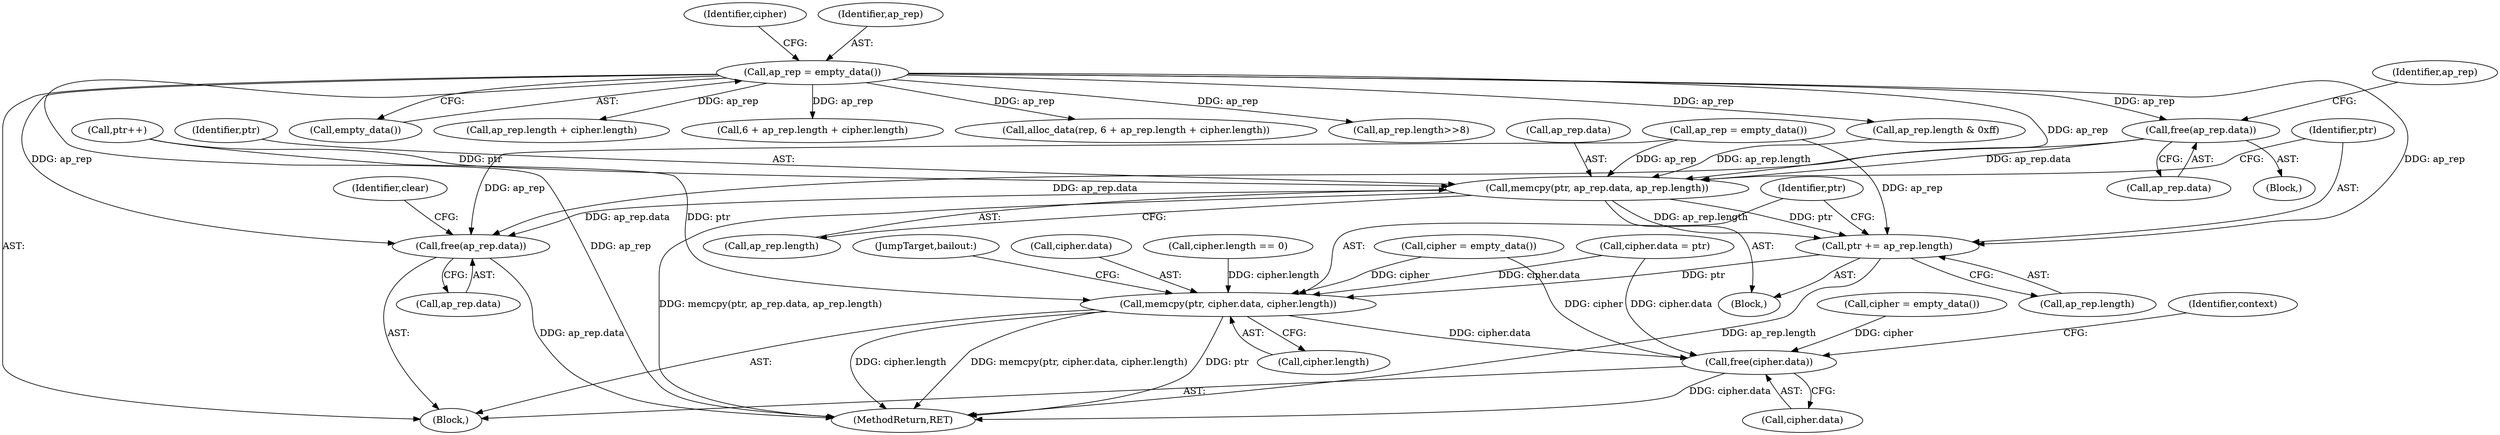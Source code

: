 digraph "0_krb5_cf1a0c411b2668c57c41e9c4efd15ba17b6b322c@API" {
"1001017" [label="(Call,free(ap_rep.data))"];
"1000137" [label="(Call,ap_rep = empty_data())"];
"1001203" [label="(Call,memcpy(ptr, ap_rep.data, ap_rep.length))"];
"1001211" [label="(Call,ptr += ap_rep.length)"];
"1001216" [label="(Call,memcpy(ptr, cipher.data, cipher.length))"];
"1001242" [label="(Call,free(cipher.data))"];
"1001234" [label="(Call,free(ap_rep.data))"];
"1000142" [label="(Identifier,cipher)"];
"1001218" [label="(Call,cipher.data)"];
"1001240" [label="(Identifier,clear)"];
"1001006" [label="(Call,cipher.length == 0)"];
"1000130" [label="(Block,)"];
"1000139" [label="(Call,empty_data())"];
"1001208" [label="(Call,ap_rep.length)"];
"1001224" [label="(JumpTarget,bailout:)"];
"1001247" [label="(Identifier,context)"];
"1001217" [label="(Identifier,ptr)"];
"1001212" [label="(Identifier,ptr)"];
"1000953" [label="(Call,cipher = empty_data())"];
"1001211" [label="(Call,ptr += ap_rep.length)"];
"1001191" [label="(Call,ptr++)"];
"1001204" [label="(Identifier,ptr)"];
"1001017" [label="(Call,free(ap_rep.data))"];
"1001242" [label="(Call,free(cipher.data))"];
"1001216" [label="(Call,memcpy(ptr, cipher.data, cipher.length))"];
"1001202" [label="(Block,)"];
"1001018" [label="(Call,ap_rep.data)"];
"1001203" [label="(Call,memcpy(ptr, ap_rep.data, ap_rep.length))"];
"1001133" [label="(Call,ap_rep.length + cipher.length)"];
"1001016" [label="(Block,)"];
"1000141" [label="(Call,cipher = empty_data())"];
"1001131" [label="(Call,6 + ap_rep.length + cipher.length)"];
"1001213" [label="(Call,ap_rep.length)"];
"1000475" [label="(Call,cipher.data = ptr)"];
"1001221" [label="(Call,cipher.length)"];
"1001129" [label="(Call,alloc_data(rep, 6 + ap_rep.length + cipher.length))"];
"1001243" [label="(Call,cipher.data)"];
"1001183" [label="(Call,ap_rep.length>>8)"];
"1001260" [label="(MethodReturn,RET)"];
"1000138" [label="(Identifier,ap_rep)"];
"1001193" [label="(Call,ap_rep.length & 0xff)"];
"1001022" [label="(Identifier,ap_rep)"];
"1001235" [label="(Call,ap_rep.data)"];
"1001205" [label="(Call,ap_rep.data)"];
"1000137" [label="(Call,ap_rep = empty_data())"];
"1001234" [label="(Call,free(ap_rep.data))"];
"1001021" [label="(Call,ap_rep = empty_data())"];
"1001017" -> "1001016"  [label="AST: "];
"1001017" -> "1001018"  [label="CFG: "];
"1001018" -> "1001017"  [label="AST: "];
"1001022" -> "1001017"  [label="CFG: "];
"1000137" -> "1001017"  [label="DDG: ap_rep"];
"1001017" -> "1001203"  [label="DDG: ap_rep.data"];
"1001017" -> "1001234"  [label="DDG: ap_rep.data"];
"1000137" -> "1000130"  [label="AST: "];
"1000137" -> "1000139"  [label="CFG: "];
"1000138" -> "1000137"  [label="AST: "];
"1000139" -> "1000137"  [label="AST: "];
"1000142" -> "1000137"  [label="CFG: "];
"1000137" -> "1001260"  [label="DDG: ap_rep"];
"1000137" -> "1001129"  [label="DDG: ap_rep"];
"1000137" -> "1001131"  [label="DDG: ap_rep"];
"1000137" -> "1001133"  [label="DDG: ap_rep"];
"1000137" -> "1001183"  [label="DDG: ap_rep"];
"1000137" -> "1001193"  [label="DDG: ap_rep"];
"1000137" -> "1001203"  [label="DDG: ap_rep"];
"1000137" -> "1001211"  [label="DDG: ap_rep"];
"1000137" -> "1001234"  [label="DDG: ap_rep"];
"1001203" -> "1001202"  [label="AST: "];
"1001203" -> "1001208"  [label="CFG: "];
"1001204" -> "1001203"  [label="AST: "];
"1001205" -> "1001203"  [label="AST: "];
"1001208" -> "1001203"  [label="AST: "];
"1001212" -> "1001203"  [label="CFG: "];
"1001203" -> "1001260"  [label="DDG: memcpy(ptr, ap_rep.data, ap_rep.length)"];
"1001191" -> "1001203"  [label="DDG: ptr"];
"1001021" -> "1001203"  [label="DDG: ap_rep"];
"1001193" -> "1001203"  [label="DDG: ap_rep.length"];
"1001203" -> "1001211"  [label="DDG: ap_rep.length"];
"1001203" -> "1001211"  [label="DDG: ptr"];
"1001203" -> "1001234"  [label="DDG: ap_rep.data"];
"1001211" -> "1001202"  [label="AST: "];
"1001211" -> "1001213"  [label="CFG: "];
"1001212" -> "1001211"  [label="AST: "];
"1001213" -> "1001211"  [label="AST: "];
"1001217" -> "1001211"  [label="CFG: "];
"1001211" -> "1001260"  [label="DDG: ap_rep.length"];
"1001021" -> "1001211"  [label="DDG: ap_rep"];
"1001211" -> "1001216"  [label="DDG: ptr"];
"1001216" -> "1000130"  [label="AST: "];
"1001216" -> "1001221"  [label="CFG: "];
"1001217" -> "1001216"  [label="AST: "];
"1001218" -> "1001216"  [label="AST: "];
"1001221" -> "1001216"  [label="AST: "];
"1001224" -> "1001216"  [label="CFG: "];
"1001216" -> "1001260"  [label="DDG: cipher.length"];
"1001216" -> "1001260"  [label="DDG: memcpy(ptr, cipher.data, cipher.length)"];
"1001216" -> "1001260"  [label="DDG: ptr"];
"1001191" -> "1001216"  [label="DDG: ptr"];
"1000475" -> "1001216"  [label="DDG: cipher.data"];
"1000953" -> "1001216"  [label="DDG: cipher"];
"1001006" -> "1001216"  [label="DDG: cipher.length"];
"1001216" -> "1001242"  [label="DDG: cipher.data"];
"1001242" -> "1000130"  [label="AST: "];
"1001242" -> "1001243"  [label="CFG: "];
"1001243" -> "1001242"  [label="AST: "];
"1001247" -> "1001242"  [label="CFG: "];
"1001242" -> "1001260"  [label="DDG: cipher.data"];
"1000141" -> "1001242"  [label="DDG: cipher"];
"1000475" -> "1001242"  [label="DDG: cipher.data"];
"1000953" -> "1001242"  [label="DDG: cipher"];
"1001234" -> "1000130"  [label="AST: "];
"1001234" -> "1001235"  [label="CFG: "];
"1001235" -> "1001234"  [label="AST: "];
"1001240" -> "1001234"  [label="CFG: "];
"1001234" -> "1001260"  [label="DDG: ap_rep.data"];
"1001021" -> "1001234"  [label="DDG: ap_rep"];
}
